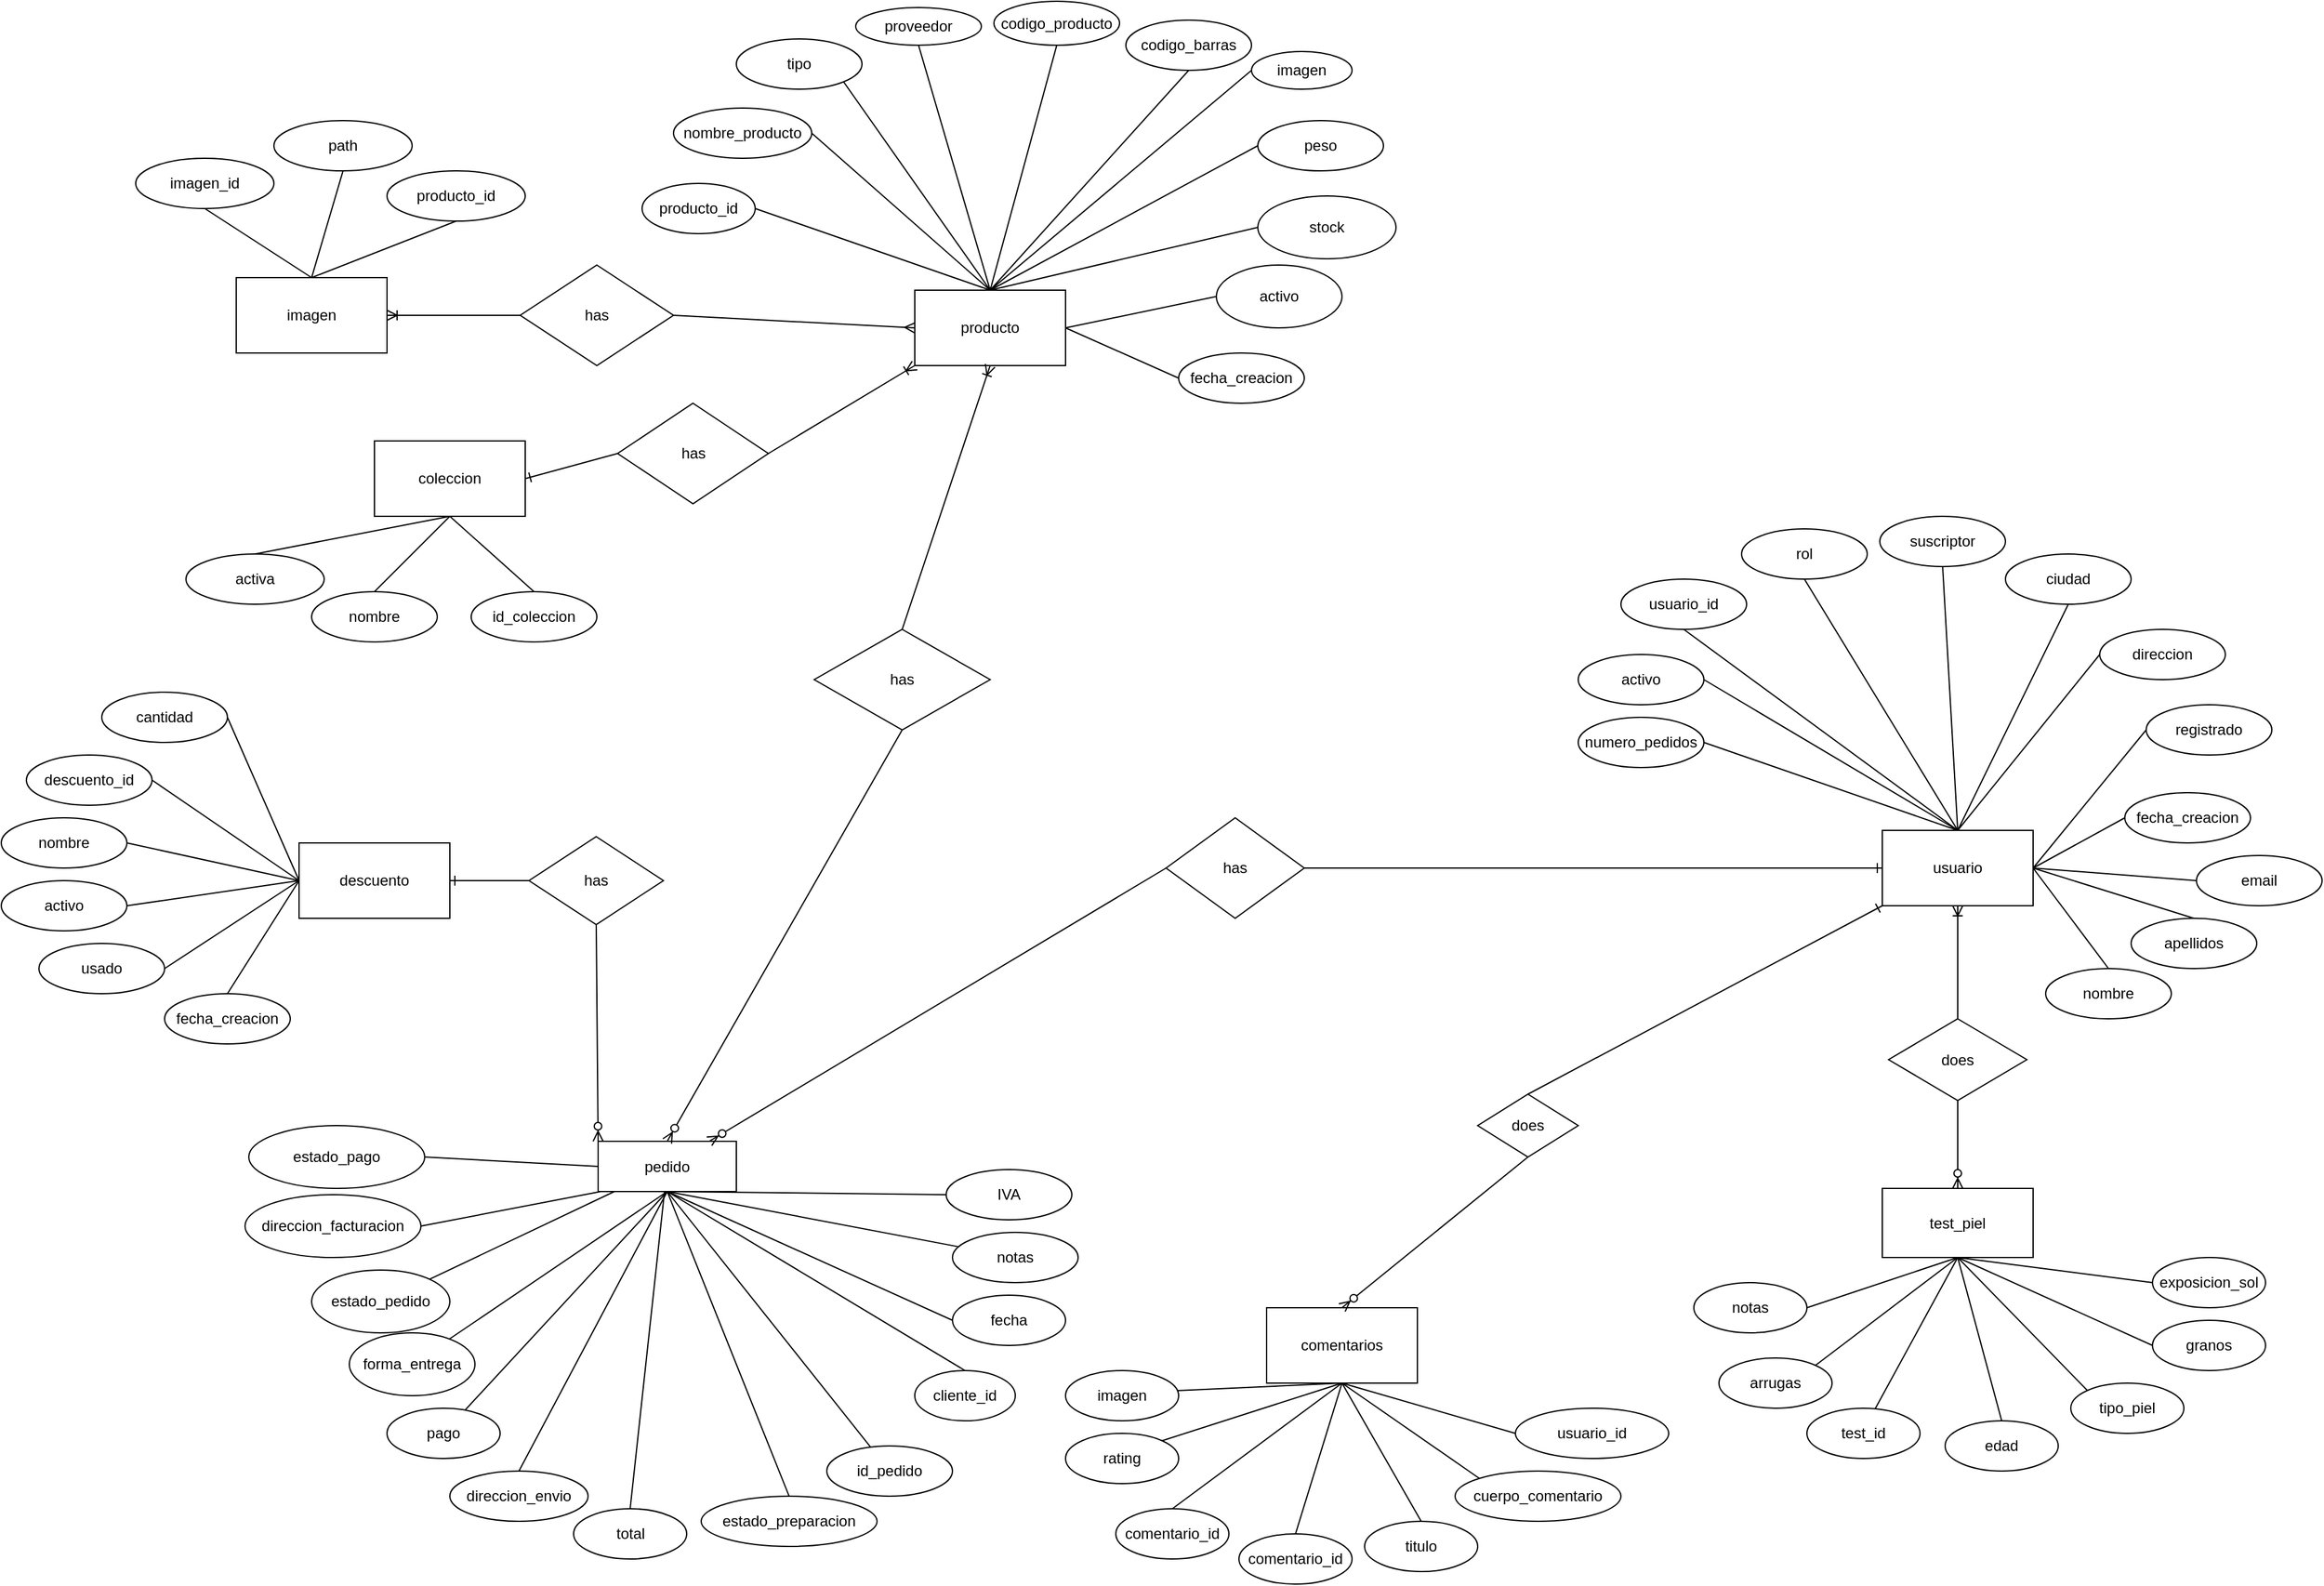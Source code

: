 <mxfile version="13.7.3" type="device" pages="2"><diagram id="zxuZaNRLRZDYkhJj-503" name="Página-1"><mxGraphModel dx="2524" dy="1824" grid="1" gridSize="10" guides="1" tooltips="1" connect="1" arrows="1" fold="1" page="1" pageScale="1" pageWidth="827" pageHeight="1169" math="0" shadow="0"><root><mxCell id="0"/><mxCell id="1" parent="0"/><mxCell id="NPOERJeh_mtyMoiy7IK--37" style="edgeStyle=none;rounded=0;orthogonalLoop=1;jettySize=auto;html=1;exitX=0.5;exitY=0;exitDx=0;exitDy=0;entryX=1;entryY=1;entryDx=0;entryDy=0;endArrow=none;endFill=0;" edge="1" parent="1" source="DsxUc_ty-gmcyYNUU0UL-1" target="NPOERJeh_mtyMoiy7IK--24"><mxGeometry relative="1" as="geometry"/></mxCell><mxCell id="NPOERJeh_mtyMoiy7IK--38" style="edgeStyle=none;rounded=0;orthogonalLoop=1;jettySize=auto;html=1;exitX=0.5;exitY=0;exitDx=0;exitDy=0;entryX=0;entryY=0.5;entryDx=0;entryDy=0;endArrow=none;endFill=0;" edge="1" parent="1" source="DsxUc_ty-gmcyYNUU0UL-1" target="NPOERJeh_mtyMoiy7IK--31"><mxGeometry relative="1" as="geometry"/></mxCell><mxCell id="DsxUc_ty-gmcyYNUU0UL-1" value="producto" style="rounded=0;whiteSpace=wrap;html=1;" parent="1" vertex="1"><mxGeometry x="-160" y="-50" width="120" height="60" as="geometry"/></mxCell><mxCell id="NPOERJeh_mtyMoiy7IK--61" style="edgeStyle=none;rounded=0;orthogonalLoop=1;jettySize=auto;html=1;exitX=0.5;exitY=0;exitDx=0;exitDy=0;entryX=0.5;entryY=1;entryDx=0;entryDy=0;endArrow=none;endFill=0;" edge="1" parent="1" source="DsxUc_ty-gmcyYNUU0UL-2" target="NPOERJeh_mtyMoiy7IK--59"><mxGeometry relative="1" as="geometry"/></mxCell><mxCell id="NPOERJeh_mtyMoiy7IK--90" style="edgeStyle=none;rounded=0;orthogonalLoop=1;jettySize=auto;html=1;exitX=1;exitY=0.5;exitDx=0;exitDy=0;entryX=0;entryY=0.5;entryDx=0;entryDy=0;endArrow=none;endFill=0;" edge="1" parent="1" source="DsxUc_ty-gmcyYNUU0UL-2" target="NPOERJeh_mtyMoiy7IK--89"><mxGeometry relative="1" as="geometry"/></mxCell><mxCell id="NPOERJeh_mtyMoiy7IK--100" style="edgeStyle=none;rounded=0;orthogonalLoop=1;jettySize=auto;html=1;exitX=0.5;exitY=0;exitDx=0;exitDy=0;endArrow=ERone;endFill=0;entryX=0;entryY=1;entryDx=0;entryDy=0;" edge="1" parent="1" source="NPOERJeh_mtyMoiy7IK--99" target="DsxUc_ty-gmcyYNUU0UL-2"><mxGeometry relative="1" as="geometry"><mxPoint x="140" y="460" as="targetPoint"/></mxGeometry></mxCell><mxCell id="NPOERJeh_mtyMoiy7IK--147" style="edgeStyle=none;rounded=0;orthogonalLoop=1;jettySize=auto;html=1;exitX=0.5;exitY=0;exitDx=0;exitDy=0;entryX=1;entryY=0.5;entryDx=0;entryDy=0;endArrow=none;endFill=0;" edge="1" parent="1" source="DsxUc_ty-gmcyYNUU0UL-2" target="NPOERJeh_mtyMoiy7IK--146"><mxGeometry relative="1" as="geometry"/></mxCell><mxCell id="DsxUc_ty-gmcyYNUU0UL-2" value="usuario" style="rounded=0;whiteSpace=wrap;html=1;" parent="1" vertex="1"><mxGeometry x="610" y="380" width="120" height="60" as="geometry"/></mxCell><mxCell id="1iP7ydgYrtWgFWghmV4T-2" style="rounded=0;orthogonalLoop=1;jettySize=auto;html=1;exitX=0.5;exitY=1;exitDx=0;exitDy=0;endArrow=none;endFill=0;" edge="1" parent="1" source="DsxUc_ty-gmcyYNUU0UL-4" target="1iP7ydgYrtWgFWghmV4T-3"><mxGeometry relative="1" as="geometry"><mxPoint x="-47" y="787.5" as="targetPoint"/></mxGeometry></mxCell><mxCell id="NPOERJeh_mtyMoiy7IK--8" value="" style="edgeStyle=none;rounded=0;orthogonalLoop=1;jettySize=auto;html=1;endArrow=none;endFill=0;exitX=0.5;exitY=1;exitDx=0;exitDy=0;" edge="1" parent="1" source="DsxUc_ty-gmcyYNUU0UL-4" target="1iP7ydgYrtWgFWghmV4T-8"><mxGeometry relative="1" as="geometry"/></mxCell><mxCell id="NPOERJeh_mtyMoiy7IK--14" value="" style="edgeStyle=none;rounded=0;orthogonalLoop=1;jettySize=auto;html=1;endArrow=none;endFill=0;exitX=0.5;exitY=1;exitDx=0;exitDy=0;" edge="1" parent="1" source="DsxUc_ty-gmcyYNUU0UL-4" target="NPOERJeh_mtyMoiy7IK--13"><mxGeometry relative="1" as="geometry"/></mxCell><mxCell id="NPOERJeh_mtyMoiy7IK--15" value="" style="edgeStyle=none;rounded=0;orthogonalLoop=1;jettySize=auto;html=1;endArrow=none;endFill=0;entryX=1;entryY=0.5;entryDx=0;entryDy=0;exitX=0.114;exitY=0.95;exitDx=0;exitDy=0;exitPerimeter=0;" edge="1" parent="1" source="DsxUc_ty-gmcyYNUU0UL-4" target="NPOERJeh_mtyMoiy7IK--22"><mxGeometry relative="1" as="geometry"/></mxCell><mxCell id="NPOERJeh_mtyMoiy7IK--17" value="" style="edgeStyle=none;rounded=0;orthogonalLoop=1;jettySize=auto;html=1;endArrow=none;endFill=0;entryX=1;entryY=0;entryDx=0;entryDy=0;" edge="1" parent="1" source="DsxUc_ty-gmcyYNUU0UL-4" target="NPOERJeh_mtyMoiy7IK--136"><mxGeometry relative="1" as="geometry"><mxPoint x="-553.989" y="730.008" as="targetPoint"/></mxGeometry></mxCell><mxCell id="NPOERJeh_mtyMoiy7IK--19" value="" style="edgeStyle=none;rounded=0;orthogonalLoop=1;jettySize=auto;html=1;endArrow=none;endFill=0;entryX=0.5;entryY=0;entryDx=0;entryDy=0;exitX=0.5;exitY=1;exitDx=0;exitDy=0;" edge="1" parent="1" source="DsxUc_ty-gmcyYNUU0UL-4" target="NPOERJeh_mtyMoiy7IK--20"><mxGeometry relative="1" as="geometry"/></mxCell><mxCell id="NPOERJeh_mtyMoiy7IK--21" value="" style="edgeStyle=none;rounded=0;orthogonalLoop=1;jettySize=auto;html=1;endArrow=none;endFill=0;exitX=0.5;exitY=1;exitDx=0;exitDy=0;" edge="1" parent="1" source="DsxUc_ty-gmcyYNUU0UL-4" target="NPOERJeh_mtyMoiy7IK--18"><mxGeometry relative="1" as="geometry"/></mxCell><mxCell id="DsxUc_ty-gmcyYNUU0UL-4" value="pedido" style="rounded=0;whiteSpace=wrap;html=1;" parent="1" vertex="1"><mxGeometry x="-412" y="627.5" width="110" height="40" as="geometry"/></mxCell><mxCell id="1iP7ydgYrtWgFWghmV4T-3" value="id_pedido" style="ellipse;whiteSpace=wrap;html=1;" vertex="1" parent="1"><mxGeometry x="-230" y="870" width="100" height="40" as="geometry"/></mxCell><mxCell id="NPOERJeh_mtyMoiy7IK--12" style="edgeStyle=none;rounded=0;orthogonalLoop=1;jettySize=auto;html=1;exitX=0;exitY=0.5;exitDx=0;exitDy=0;entryX=0.5;entryY=1;entryDx=0;entryDy=0;endArrow=none;endFill=0;" edge="1" parent="1" source="1iP7ydgYrtWgFWghmV4T-6" target="DsxUc_ty-gmcyYNUU0UL-4"><mxGeometry relative="1" as="geometry"/></mxCell><mxCell id="1iP7ydgYrtWgFWghmV4T-6" value="fecha" style="ellipse;whiteSpace=wrap;html=1;" vertex="1" parent="1"><mxGeometry x="-130" y="750" width="90" height="40" as="geometry"/></mxCell><mxCell id="1iP7ydgYrtWgFWghmV4T-7" value="cliente_id" style="ellipse;whiteSpace=wrap;html=1;" vertex="1" parent="1"><mxGeometry x="-160" y="810" width="80" height="40" as="geometry"/></mxCell><mxCell id="1iP7ydgYrtWgFWghmV4T-8" value="pago" style="ellipse;whiteSpace=wrap;html=1;" vertex="1" parent="1"><mxGeometry x="-580" y="840" width="90" height="40" as="geometry"/></mxCell><mxCell id="NPOERJeh_mtyMoiy7IK--11" style="edgeStyle=none;rounded=0;orthogonalLoop=1;jettySize=auto;html=1;exitX=0.5;exitY=0;exitDx=0;exitDy=0;entryX=0.5;entryY=1;entryDx=0;entryDy=0;endArrow=none;endFill=0;" edge="1" parent="1" source="1iP7ydgYrtWgFWghmV4T-9" target="DsxUc_ty-gmcyYNUU0UL-4"><mxGeometry relative="1" as="geometry"/></mxCell><mxCell id="1iP7ydgYrtWgFWghmV4T-9" value="estado_preparacion" style="ellipse;whiteSpace=wrap;html=1;" vertex="1" parent="1"><mxGeometry x="-330" y="910" width="140" height="40" as="geometry"/></mxCell><mxCell id="1iP7ydgYrtWgFWghmV4T-10" value="total" style="ellipse;whiteSpace=wrap;html=1;" vertex="1" parent="1"><mxGeometry x="-431.5" y="920" width="90" height="40" as="geometry"/></mxCell><mxCell id="1iP7ydgYrtWgFWghmV4T-12" value="" style="endArrow=ERoneToMany;html=1;entryX=0.5;entryY=1;entryDx=0;entryDy=0;exitX=0.5;exitY=0;exitDx=0;exitDy=0;endFill=0;" edge="1" parent="1" source="1iP7ydgYrtWgFWghmV4T-13" target="DsxUc_ty-gmcyYNUU0UL-1"><mxGeometry width="50" height="50" relative="1" as="geometry"><mxPoint x="-110" y="200" as="sourcePoint"/><mxPoint x="-105" y="130" as="targetPoint"/></mxGeometry></mxCell><mxCell id="1iP7ydgYrtWgFWghmV4T-13" value="has" style="rhombus;whiteSpace=wrap;html=1;" vertex="1" parent="1"><mxGeometry x="-240" y="220" width="140" height="80" as="geometry"/></mxCell><mxCell id="NPOERJeh_mtyMoiy7IK--9" style="edgeStyle=none;rounded=0;orthogonalLoop=1;jettySize=auto;html=1;exitX=0.5;exitY=1;exitDx=0;exitDy=0;entryX=0.5;entryY=0;entryDx=0;entryDy=0;endArrow=none;endFill=0;" edge="1" parent="1" source="1iP7ydgYrtWgFWghmV4T-14" target="1iP7ydgYrtWgFWghmV4T-20"><mxGeometry relative="1" as="geometry"/></mxCell><mxCell id="NPOERJeh_mtyMoiy7IK--10" style="edgeStyle=none;rounded=0;orthogonalLoop=1;jettySize=auto;html=1;exitX=0.5;exitY=1;exitDx=0;exitDy=0;entryX=0.5;entryY=0;entryDx=0;entryDy=0;endArrow=none;endFill=0;" edge="1" parent="1" source="1iP7ydgYrtWgFWghmV4T-14" target="1iP7ydgYrtWgFWghmV4T-19"><mxGeometry relative="1" as="geometry"/></mxCell><mxCell id="NPOERJeh_mtyMoiy7IK--145" style="edgeStyle=none;rounded=0;orthogonalLoop=1;jettySize=auto;html=1;exitX=0.5;exitY=1;exitDx=0;exitDy=0;entryX=0.5;entryY=0;entryDx=0;entryDy=0;endArrow=none;endFill=0;" edge="1" parent="1" source="1iP7ydgYrtWgFWghmV4T-14" target="NPOERJeh_mtyMoiy7IK--144"><mxGeometry relative="1" as="geometry"/></mxCell><mxCell id="1iP7ydgYrtWgFWghmV4T-14" value="coleccion" style="rounded=0;whiteSpace=wrap;html=1;" vertex="1" parent="1"><mxGeometry x="-590" y="70" width="120" height="60" as="geometry"/></mxCell><mxCell id="1iP7ydgYrtWgFWghmV4T-15" value="has" style="rhombus;whiteSpace=wrap;html=1;" vertex="1" parent="1"><mxGeometry x="-396.5" y="40" width="120" height="80" as="geometry"/></mxCell><mxCell id="1iP7ydgYrtWgFWghmV4T-16" value="" style="endArrow=ERone;html=1;exitX=0;exitY=0.5;exitDx=0;exitDy=0;endFill=0;entryX=1;entryY=0.5;entryDx=0;entryDy=0;" edge="1" parent="1" source="1iP7ydgYrtWgFWghmV4T-15" target="1iP7ydgYrtWgFWghmV4T-14"><mxGeometry width="50" height="50" relative="1" as="geometry"><mxPoint x="-250" y="360" as="sourcePoint"/><mxPoint x="-390" y="150" as="targetPoint"/><Array as="points"/></mxGeometry></mxCell><mxCell id="1iP7ydgYrtWgFWghmV4T-18" value="" style="endArrow=ERoneToMany;html=1;entryX=0;entryY=1;entryDx=0;entryDy=0;exitX=1;exitY=0.5;exitDx=0;exitDy=0;endFill=0;" edge="1" parent="1" source="1iP7ydgYrtWgFWghmV4T-15" target="DsxUc_ty-gmcyYNUU0UL-1"><mxGeometry width="50" height="50" relative="1" as="geometry"><mxPoint x="-320" y="-20" as="sourcePoint"/><mxPoint x="-167" y="-15" as="targetPoint"/></mxGeometry></mxCell><mxCell id="1iP7ydgYrtWgFWghmV4T-19" value="id_coleccion" style="ellipse;whiteSpace=wrap;html=1;" vertex="1" parent="1"><mxGeometry x="-513" y="190" width="100" height="40" as="geometry"/></mxCell><mxCell id="1iP7ydgYrtWgFWghmV4T-20" value="nombre" style="ellipse;whiteSpace=wrap;html=1;" vertex="1" parent="1"><mxGeometry x="-640" y="190" width="100" height="40" as="geometry"/></mxCell><mxCell id="1iP7ydgYrtWgFWghmV4T-22" value="" style="endArrow=ERzeroToMany;html=1;exitX=0.5;exitY=1;exitDx=0;exitDy=0;endFill=1;entryX=0.5;entryY=0;entryDx=0;entryDy=0;" edge="1" parent="1" source="1iP7ydgYrtWgFWghmV4T-13" target="DsxUc_ty-gmcyYNUU0UL-4"><mxGeometry width="50" height="50" relative="1" as="geometry"><mxPoint x="-180" y="330" as="sourcePoint"/><mxPoint x="-70" y="290" as="targetPoint"/></mxGeometry></mxCell><mxCell id="1iP7ydgYrtWgFWghmV4T-23" style="rounded=0;orthogonalLoop=1;jettySize=auto;html=1;endArrow=none;endFill=0;exitX=0.5;exitY=1;exitDx=0;exitDy=0;entryX=0.5;entryY=0;entryDx=0;entryDy=0;" edge="1" parent="1" source="DsxUc_ty-gmcyYNUU0UL-4" target="1iP7ydgYrtWgFWghmV4T-7"><mxGeometry relative="1" as="geometry"><mxPoint x="-396.342" y="767.96" as="targetPoint"/><mxPoint x="-337" y="687.5" as="sourcePoint"/></mxGeometry></mxCell><mxCell id="1iP7ydgYrtWgFWghmV4T-24" style="rounded=0;orthogonalLoop=1;jettySize=auto;html=1;endArrow=none;endFill=0;entryX=0.5;entryY=0;entryDx=0;entryDy=0;" edge="1" parent="1" source="DsxUc_ty-gmcyYNUU0UL-4" target="1iP7ydgYrtWgFWghmV4T-10"><mxGeometry relative="1" as="geometry"><mxPoint x="-467.002" y="732.73" as="targetPoint"/><mxPoint x="-417.66" y="642.27" as="sourcePoint"/></mxGeometry></mxCell><mxCell id="NPOERJeh_mtyMoiy7IK--5" value="" style="edgeStyle=none;rounded=0;orthogonalLoop=1;jettySize=auto;html=1;endArrow=ERone;endFill=0;" edge="1" parent="1" source="NPOERJeh_mtyMoiy7IK--4" target="DsxUc_ty-gmcyYNUU0UL-2"><mxGeometry relative="1" as="geometry"/></mxCell><mxCell id="NPOERJeh_mtyMoiy7IK--6" value="" style="edgeStyle=none;rounded=0;orthogonalLoop=1;jettySize=auto;html=1;endArrow=ERzeroToMany;endFill=1;exitX=0;exitY=0.5;exitDx=0;exitDy=0;" edge="1" parent="1" source="NPOERJeh_mtyMoiy7IK--4" target="DsxUc_ty-gmcyYNUU0UL-4"><mxGeometry relative="1" as="geometry"><mxPoint x="40" y="530" as="sourcePoint"/></mxGeometry></mxCell><mxCell id="NPOERJeh_mtyMoiy7IK--4" value="has" style="rhombus;whiteSpace=wrap;html=1;" vertex="1" parent="1"><mxGeometry x="40" y="370" width="110" height="80" as="geometry"/></mxCell><mxCell id="NPOERJeh_mtyMoiy7IK--13" value="forma_entrega" style="ellipse;whiteSpace=wrap;html=1;" vertex="1" parent="1"><mxGeometry x="-610" y="780" width="100" height="50" as="geometry"/></mxCell><mxCell id="NPOERJeh_mtyMoiy7IK--18" value="notas" style="ellipse;whiteSpace=wrap;html=1;" vertex="1" parent="1"><mxGeometry x="-130" y="700" width="100" height="40" as="geometry"/></mxCell><mxCell id="NPOERJeh_mtyMoiy7IK--20" value="direccion_envio" style="ellipse;whiteSpace=wrap;html=1;" vertex="1" parent="1"><mxGeometry x="-530" y="890" width="110" height="40" as="geometry"/></mxCell><mxCell id="NPOERJeh_mtyMoiy7IK--22" value="direccion_facturacion" style="ellipse;whiteSpace=wrap;html=1;" vertex="1" parent="1"><mxGeometry x="-693" y="670" width="140" height="50" as="geometry"/></mxCell><mxCell id="NPOERJeh_mtyMoiy7IK--24" value="tipo" style="ellipse;whiteSpace=wrap;html=1;" vertex="1" parent="1"><mxGeometry x="-302" y="-250" width="100" height="40" as="geometry"/></mxCell><mxCell id="NPOERJeh_mtyMoiy7IK--45" style="edgeStyle=none;rounded=0;orthogonalLoop=1;jettySize=auto;html=1;exitX=0;exitY=0.5;exitDx=0;exitDy=0;entryX=0.5;entryY=0;entryDx=0;entryDy=0;endArrow=none;endFill=0;" edge="1" parent="1" source="NPOERJeh_mtyMoiy7IK--26" target="DsxUc_ty-gmcyYNUU0UL-1"><mxGeometry relative="1" as="geometry"/></mxCell><mxCell id="NPOERJeh_mtyMoiy7IK--26" value="stock" style="ellipse;whiteSpace=wrap;html=1;" vertex="1" parent="1"><mxGeometry x="113" y="-125" width="110" height="50" as="geometry"/></mxCell><mxCell id="NPOERJeh_mtyMoiy7IK--27" value="codigo_producto" style="ellipse;whiteSpace=wrap;html=1;" vertex="1" parent="1"><mxGeometry x="-97" y="-280" width="100" height="35" as="geometry"/></mxCell><mxCell id="NPOERJeh_mtyMoiy7IK--39" style="edgeStyle=none;rounded=0;orthogonalLoop=1;jettySize=auto;html=1;exitX=0;exitY=0.5;exitDx=0;exitDy=0;entryX=0.5;entryY=0;entryDx=0;entryDy=0;endArrow=none;endFill=0;" edge="1" parent="1" source="NPOERJeh_mtyMoiy7IK--28" target="DsxUc_ty-gmcyYNUU0UL-1"><mxGeometry relative="1" as="geometry"/></mxCell><mxCell id="NPOERJeh_mtyMoiy7IK--28" value="peso" style="ellipse;whiteSpace=wrap;html=1;" vertex="1" parent="1"><mxGeometry x="113" y="-185" width="100" height="40" as="geometry"/></mxCell><mxCell id="NPOERJeh_mtyMoiy7IK--41" style="edgeStyle=none;rounded=0;orthogonalLoop=1;jettySize=auto;html=1;exitX=1;exitY=0.5;exitDx=0;exitDy=0;entryX=0.5;entryY=0;entryDx=0;entryDy=0;endArrow=none;endFill=0;" edge="1" parent="1" source="NPOERJeh_mtyMoiy7IK--29" target="DsxUc_ty-gmcyYNUU0UL-1"><mxGeometry relative="1" as="geometry"/></mxCell><mxCell id="NPOERJeh_mtyMoiy7IK--29" value="producto_id" style="ellipse;whiteSpace=wrap;html=1;" vertex="1" parent="1"><mxGeometry x="-377" y="-135" width="90" height="40" as="geometry"/></mxCell><mxCell id="NPOERJeh_mtyMoiy7IK--40" style="edgeStyle=none;rounded=0;orthogonalLoop=1;jettySize=auto;html=1;exitX=1;exitY=0.5;exitDx=0;exitDy=0;entryX=0.5;entryY=0;entryDx=0;entryDy=0;endArrow=none;endFill=0;" edge="1" parent="1" source="NPOERJeh_mtyMoiy7IK--30" target="DsxUc_ty-gmcyYNUU0UL-1"><mxGeometry relative="1" as="geometry"/></mxCell><mxCell id="NPOERJeh_mtyMoiy7IK--30" value="nombre_producto" style="ellipse;whiteSpace=wrap;html=1;" vertex="1" parent="1"><mxGeometry x="-352" y="-195" width="110" height="40" as="geometry"/></mxCell><mxCell id="NPOERJeh_mtyMoiy7IK--31" value="imagen" style="ellipse;whiteSpace=wrap;html=1;" vertex="1" parent="1"><mxGeometry x="108" y="-240" width="80" height="30" as="geometry"/></mxCell><mxCell id="NPOERJeh_mtyMoiy7IK--32" value="codigo_barras" style="ellipse;whiteSpace=wrap;html=1;" vertex="1" parent="1"><mxGeometry x="8" y="-265" width="100" height="40" as="geometry"/></mxCell><mxCell id="NPOERJeh_mtyMoiy7IK--33" value="proveedor" style="ellipse;whiteSpace=wrap;html=1;" vertex="1" parent="1"><mxGeometry x="-207" y="-275" width="100" height="30" as="geometry"/></mxCell><mxCell id="NPOERJeh_mtyMoiy7IK--34" value="" style="endArrow=none;html=1;entryX=0.5;entryY=1;entryDx=0;entryDy=0;exitX=0.5;exitY=0;exitDx=0;exitDy=0;" edge="1" parent="1" source="DsxUc_ty-gmcyYNUU0UL-1" target="NPOERJeh_mtyMoiy7IK--27"><mxGeometry width="50" height="50" relative="1" as="geometry"><mxPoint x="-107" y="-75" as="sourcePoint"/><mxPoint x="-57" y="-125" as="targetPoint"/></mxGeometry></mxCell><mxCell id="NPOERJeh_mtyMoiy7IK--35" value="" style="endArrow=none;html=1;entryX=0.5;entryY=1;entryDx=0;entryDy=0;exitX=0.5;exitY=0;exitDx=0;exitDy=0;" edge="1" parent="1" source="DsxUc_ty-gmcyYNUU0UL-1" target="NPOERJeh_mtyMoiy7IK--33"><mxGeometry width="50" height="50" relative="1" as="geometry"><mxPoint x="-162" y="-75" as="sourcePoint"/><mxPoint x="-112" y="-125" as="targetPoint"/></mxGeometry></mxCell><mxCell id="NPOERJeh_mtyMoiy7IK--36" value="" style="endArrow=none;html=1;exitX=0.5;exitY=0;exitDx=0;exitDy=0;entryX=0.5;entryY=1;entryDx=0;entryDy=0;" edge="1" parent="1" source="DsxUc_ty-gmcyYNUU0UL-1" target="NPOERJeh_mtyMoiy7IK--32"><mxGeometry width="50" height="50" relative="1" as="geometry"><mxPoint x="-72" y="-55" as="sourcePoint"/><mxPoint x="-22" y="-105" as="targetPoint"/></mxGeometry></mxCell><mxCell id="NPOERJeh_mtyMoiy7IK--47" style="edgeStyle=none;rounded=0;orthogonalLoop=1;jettySize=auto;html=1;exitX=0;exitY=0.5;exitDx=0;exitDy=0;entryX=1;entryY=0.5;entryDx=0;entryDy=0;endArrow=none;endFill=0;" edge="1" parent="1" source="NPOERJeh_mtyMoiy7IK--46" target="DsxUc_ty-gmcyYNUU0UL-1"><mxGeometry relative="1" as="geometry"/></mxCell><mxCell id="NPOERJeh_mtyMoiy7IK--46" value="activo" style="ellipse;whiteSpace=wrap;html=1;" vertex="1" parent="1"><mxGeometry x="80" y="-70" width="100" height="50" as="geometry"/></mxCell><mxCell id="NPOERJeh_mtyMoiy7IK--62" style="edgeStyle=none;rounded=0;orthogonalLoop=1;jettySize=auto;html=1;exitX=0.5;exitY=1;exitDx=0;exitDy=0;entryX=0.5;entryY=0;entryDx=0;entryDy=0;endArrow=none;endFill=0;" edge="1" parent="1" source="NPOERJeh_mtyMoiy7IK--52" target="DsxUc_ty-gmcyYNUU0UL-2"><mxGeometry relative="1" as="geometry"/></mxCell><mxCell id="NPOERJeh_mtyMoiy7IK--52" value="rol" style="ellipse;whiteSpace=wrap;html=1;" vertex="1" parent="1"><mxGeometry x="498" y="140" width="100" height="40" as="geometry"/></mxCell><mxCell id="NPOERJeh_mtyMoiy7IK--63" style="edgeStyle=none;rounded=0;orthogonalLoop=1;jettySize=auto;html=1;exitX=0.5;exitY=1;exitDx=0;exitDy=0;entryX=0.5;entryY=0;entryDx=0;entryDy=0;endArrow=none;endFill=0;" edge="1" parent="1" source="NPOERJeh_mtyMoiy7IK--53" target="DsxUc_ty-gmcyYNUU0UL-2"><mxGeometry relative="1" as="geometry"/></mxCell><mxCell id="NPOERJeh_mtyMoiy7IK--53" value="suscriptor" style="ellipse;whiteSpace=wrap;html=1;" vertex="1" parent="1"><mxGeometry x="608" y="130" width="100" height="40" as="geometry"/></mxCell><mxCell id="NPOERJeh_mtyMoiy7IK--64" style="edgeStyle=none;rounded=0;orthogonalLoop=1;jettySize=auto;html=1;exitX=0.5;exitY=1;exitDx=0;exitDy=0;entryX=0.5;entryY=0;entryDx=0;entryDy=0;endArrow=none;endFill=0;" edge="1" parent="1" source="NPOERJeh_mtyMoiy7IK--54" target="DsxUc_ty-gmcyYNUU0UL-2"><mxGeometry relative="1" as="geometry"/></mxCell><mxCell id="NPOERJeh_mtyMoiy7IK--54" value="ciudad" style="ellipse;whiteSpace=wrap;html=1;" vertex="1" parent="1"><mxGeometry x="708" y="160" width="100" height="40" as="geometry"/></mxCell><mxCell id="NPOERJeh_mtyMoiy7IK--65" style="edgeStyle=none;rounded=0;orthogonalLoop=1;jettySize=auto;html=1;exitX=0;exitY=0.5;exitDx=0;exitDy=0;entryX=0.5;entryY=0;entryDx=0;entryDy=0;endArrow=none;endFill=0;" edge="1" parent="1" source="NPOERJeh_mtyMoiy7IK--55" target="DsxUc_ty-gmcyYNUU0UL-2"><mxGeometry relative="1" as="geometry"/></mxCell><mxCell id="NPOERJeh_mtyMoiy7IK--55" value="direccion" style="ellipse;whiteSpace=wrap;html=1;" vertex="1" parent="1"><mxGeometry x="783" y="220" width="100" height="40" as="geometry"/></mxCell><mxCell id="NPOERJeh_mtyMoiy7IK--67" style="edgeStyle=none;rounded=0;orthogonalLoop=1;jettySize=auto;html=1;exitX=0;exitY=0.5;exitDx=0;exitDy=0;entryX=1;entryY=0.5;entryDx=0;entryDy=0;endArrow=none;endFill=0;" edge="1" parent="1" source="NPOERJeh_mtyMoiy7IK--56" target="DsxUc_ty-gmcyYNUU0UL-2"><mxGeometry relative="1" as="geometry"/></mxCell><mxCell id="NPOERJeh_mtyMoiy7IK--56" value="email" style="ellipse;whiteSpace=wrap;html=1;" vertex="1" parent="1"><mxGeometry x="860" y="400" width="100" height="40" as="geometry"/></mxCell><mxCell id="NPOERJeh_mtyMoiy7IK--68" style="edgeStyle=none;rounded=0;orthogonalLoop=1;jettySize=auto;html=1;exitX=0.5;exitY=0;exitDx=0;exitDy=0;entryX=1;entryY=0.5;entryDx=0;entryDy=0;endArrow=none;endFill=0;" edge="1" parent="1" source="NPOERJeh_mtyMoiy7IK--57" target="DsxUc_ty-gmcyYNUU0UL-2"><mxGeometry relative="1" as="geometry"/></mxCell><mxCell id="NPOERJeh_mtyMoiy7IK--57" value="apellidos" style="ellipse;whiteSpace=wrap;html=1;" vertex="1" parent="1"><mxGeometry x="808" y="450" width="100" height="40" as="geometry"/></mxCell><mxCell id="NPOERJeh_mtyMoiy7IK--69" style="edgeStyle=none;rounded=0;orthogonalLoop=1;jettySize=auto;html=1;exitX=0.5;exitY=0;exitDx=0;exitDy=0;entryX=1;entryY=0.5;entryDx=0;entryDy=0;endArrow=none;endFill=0;" edge="1" parent="1" source="NPOERJeh_mtyMoiy7IK--58" target="DsxUc_ty-gmcyYNUU0UL-2"><mxGeometry relative="1" as="geometry"/></mxCell><mxCell id="NPOERJeh_mtyMoiy7IK--58" value="nombre" style="ellipse;whiteSpace=wrap;html=1;" vertex="1" parent="1"><mxGeometry x="740" y="490" width="100" height="40" as="geometry"/></mxCell><mxCell id="NPOERJeh_mtyMoiy7IK--59" value="usuario_id" style="ellipse;whiteSpace=wrap;html=1;" vertex="1" parent="1"><mxGeometry x="402" y="180" width="100" height="40" as="geometry"/></mxCell><mxCell id="NPOERJeh_mtyMoiy7IK--66" style="edgeStyle=none;rounded=0;orthogonalLoop=1;jettySize=auto;html=1;exitX=0;exitY=0.5;exitDx=0;exitDy=0;entryX=1;entryY=0.5;entryDx=0;entryDy=0;endArrow=none;endFill=0;" edge="1" parent="1" source="NPOERJeh_mtyMoiy7IK--60" target="DsxUc_ty-gmcyYNUU0UL-2"><mxGeometry relative="1" as="geometry"/></mxCell><mxCell id="NPOERJeh_mtyMoiy7IK--60" value="fecha_creacion" style="ellipse;whiteSpace=wrap;html=1;" vertex="1" parent="1"><mxGeometry x="803" y="350" width="100" height="40" as="geometry"/></mxCell><mxCell id="NPOERJeh_mtyMoiy7IK--73" style="edgeStyle=none;rounded=0;orthogonalLoop=1;jettySize=auto;html=1;exitX=0;exitY=0.5;exitDx=0;exitDy=0;endArrow=ERone;endFill=0;entryX=1;entryY=0.5;entryDx=0;entryDy=0;" edge="1" parent="1" source="NPOERJeh_mtyMoiy7IK--71" target="NPOERJeh_mtyMoiy7IK--70"><mxGeometry relative="1" as="geometry"><mxPoint x="-510" y="510" as="targetPoint"/></mxGeometry></mxCell><mxCell id="NPOERJeh_mtyMoiy7IK--77" style="edgeStyle=none;rounded=0;orthogonalLoop=1;jettySize=auto;html=1;exitX=0;exitY=0.5;exitDx=0;exitDy=0;endArrow=none;endFill=0;entryX=1;entryY=0.5;entryDx=0;entryDy=0;" edge="1" parent="1" source="NPOERJeh_mtyMoiy7IK--70" target="NPOERJeh_mtyMoiy7IK--76"><mxGeometry relative="1" as="geometry"><mxPoint x="-747" y="430" as="targetPoint"/></mxGeometry></mxCell><mxCell id="NPOERJeh_mtyMoiy7IK--80" style="edgeStyle=none;rounded=0;orthogonalLoop=1;jettySize=auto;html=1;exitX=0;exitY=0.5;exitDx=0;exitDy=0;entryX=1;entryY=0.5;entryDx=0;entryDy=0;endArrow=none;endFill=0;" edge="1" parent="1" source="NPOERJeh_mtyMoiy7IK--70" target="NPOERJeh_mtyMoiy7IK--79"><mxGeometry relative="1" as="geometry"/></mxCell><mxCell id="NPOERJeh_mtyMoiy7IK--82" style="edgeStyle=none;rounded=0;orthogonalLoop=1;jettySize=auto;html=1;exitX=0;exitY=0.5;exitDx=0;exitDy=0;entryX=1;entryY=0.5;entryDx=0;entryDy=0;endArrow=none;endFill=0;" edge="1" parent="1" source="NPOERJeh_mtyMoiy7IK--70" target="NPOERJeh_mtyMoiy7IK--81"><mxGeometry relative="1" as="geometry"/></mxCell><mxCell id="NPOERJeh_mtyMoiy7IK--84" style="edgeStyle=none;rounded=0;orthogonalLoop=1;jettySize=auto;html=1;exitX=0;exitY=0.5;exitDx=0;exitDy=0;entryX=0.5;entryY=0;entryDx=0;entryDy=0;endArrow=none;endFill=0;" edge="1" parent="1" source="NPOERJeh_mtyMoiy7IK--70" target="NPOERJeh_mtyMoiy7IK--83"><mxGeometry relative="1" as="geometry"/></mxCell><mxCell id="NPOERJeh_mtyMoiy7IK--70" value="descuento" style="rounded=0;whiteSpace=wrap;html=1;" vertex="1" parent="1"><mxGeometry x="-650" y="390" width="120" height="60" as="geometry"/></mxCell><mxCell id="NPOERJeh_mtyMoiy7IK--74" style="edgeStyle=none;rounded=0;orthogonalLoop=1;jettySize=auto;html=1;exitX=0.5;exitY=1;exitDx=0;exitDy=0;entryX=0;entryY=0;entryDx=0;entryDy=0;endArrow=ERzeroToMany;endFill=1;" edge="1" parent="1" source="NPOERJeh_mtyMoiy7IK--71" target="DsxUc_ty-gmcyYNUU0UL-4"><mxGeometry relative="1" as="geometry"/></mxCell><mxCell id="NPOERJeh_mtyMoiy7IK--71" value="has" style="rhombus;whiteSpace=wrap;html=1;" vertex="1" parent="1"><mxGeometry x="-467" y="385" width="107" height="70" as="geometry"/></mxCell><mxCell id="NPOERJeh_mtyMoiy7IK--78" style="edgeStyle=none;rounded=0;orthogonalLoop=1;jettySize=auto;html=1;exitX=1;exitY=0.5;exitDx=0;exitDy=0;entryX=0;entryY=0.5;entryDx=0;entryDy=0;endArrow=none;endFill=0;" edge="1" parent="1" source="NPOERJeh_mtyMoiy7IK--75" target="NPOERJeh_mtyMoiy7IK--70"><mxGeometry relative="1" as="geometry"/></mxCell><mxCell id="NPOERJeh_mtyMoiy7IK--75" value="activo" style="ellipse;whiteSpace=wrap;html=1;" vertex="1" parent="1"><mxGeometry x="-887" y="420" width="100" height="40" as="geometry"/></mxCell><mxCell id="NPOERJeh_mtyMoiy7IK--76" value="nombre" style="ellipse;whiteSpace=wrap;html=1;" vertex="1" parent="1"><mxGeometry x="-887" y="370" width="100" height="40" as="geometry"/></mxCell><mxCell id="NPOERJeh_mtyMoiy7IK--79" value="descuento_id" style="ellipse;whiteSpace=wrap;html=1;" vertex="1" parent="1"><mxGeometry x="-867" y="320" width="100" height="40" as="geometry"/></mxCell><mxCell id="NPOERJeh_mtyMoiy7IK--81" value="usado" style="ellipse;whiteSpace=wrap;html=1;" vertex="1" parent="1"><mxGeometry x="-857" y="470" width="100" height="40" as="geometry"/></mxCell><mxCell id="NPOERJeh_mtyMoiy7IK--83" value="fecha_creacion" style="ellipse;whiteSpace=wrap;html=1;" vertex="1" parent="1"><mxGeometry x="-757" y="510" width="100" height="40" as="geometry"/></mxCell><mxCell id="NPOERJeh_mtyMoiy7IK--86" style="edgeStyle=none;rounded=0;orthogonalLoop=1;jettySize=auto;html=1;exitX=1;exitY=0.5;exitDx=0;exitDy=0;entryX=0;entryY=0.5;entryDx=0;entryDy=0;endArrow=none;endFill=0;" edge="1" parent="1" source="NPOERJeh_mtyMoiy7IK--85" target="NPOERJeh_mtyMoiy7IK--70"><mxGeometry relative="1" as="geometry"/></mxCell><mxCell id="NPOERJeh_mtyMoiy7IK--85" value="cantidad" style="ellipse;whiteSpace=wrap;html=1;" vertex="1" parent="1"><mxGeometry x="-807" y="270" width="100" height="40" as="geometry"/></mxCell><mxCell id="NPOERJeh_mtyMoiy7IK--88" style="edgeStyle=none;rounded=0;orthogonalLoop=1;jettySize=auto;html=1;exitX=0;exitY=0.5;exitDx=0;exitDy=0;entryX=1;entryY=0.5;entryDx=0;entryDy=0;endArrow=none;endFill=0;" edge="1" parent="1" source="NPOERJeh_mtyMoiy7IK--87" target="DsxUc_ty-gmcyYNUU0UL-1"><mxGeometry relative="1" as="geometry"/></mxCell><mxCell id="NPOERJeh_mtyMoiy7IK--87" value="fecha_creacion" style="ellipse;whiteSpace=wrap;html=1;" vertex="1" parent="1"><mxGeometry x="50" width="100" height="40" as="geometry"/></mxCell><mxCell id="NPOERJeh_mtyMoiy7IK--89" value="registrado" style="ellipse;whiteSpace=wrap;html=1;" vertex="1" parent="1"><mxGeometry x="820" y="280" width="100" height="40" as="geometry"/></mxCell><mxCell id="NPOERJeh_mtyMoiy7IK--92" style="edgeStyle=none;rounded=0;orthogonalLoop=1;jettySize=auto;html=1;exitX=1;exitY=0.5;exitDx=0;exitDy=0;entryX=0.5;entryY=0;entryDx=0;entryDy=0;endArrow=none;endFill=0;" edge="1" parent="1" source="NPOERJeh_mtyMoiy7IK--91" target="DsxUc_ty-gmcyYNUU0UL-2"><mxGeometry relative="1" as="geometry"/></mxCell><mxCell id="NPOERJeh_mtyMoiy7IK--91" value="activo" style="ellipse;whiteSpace=wrap;html=1;" vertex="1" parent="1"><mxGeometry x="368" y="240" width="100" height="40" as="geometry"/></mxCell><mxCell id="NPOERJeh_mtyMoiy7IK--141" style="edgeStyle=none;rounded=0;orthogonalLoop=1;jettySize=auto;html=1;exitX=0.5;exitY=0;exitDx=0;exitDy=0;entryX=0.5;entryY=1;entryDx=0;entryDy=0;endArrow=none;endFill=0;" edge="1" parent="1" source="NPOERJeh_mtyMoiy7IK--94" target="NPOERJeh_mtyMoiy7IK--138"><mxGeometry relative="1" as="geometry"/></mxCell><mxCell id="NPOERJeh_mtyMoiy7IK--142" style="edgeStyle=none;rounded=0;orthogonalLoop=1;jettySize=auto;html=1;exitX=0.5;exitY=0;exitDx=0;exitDy=0;entryX=0.5;entryY=1;entryDx=0;entryDy=0;endArrow=none;endFill=0;" edge="1" parent="1" source="NPOERJeh_mtyMoiy7IK--94" target="NPOERJeh_mtyMoiy7IK--139"><mxGeometry relative="1" as="geometry"/></mxCell><mxCell id="NPOERJeh_mtyMoiy7IK--143" style="edgeStyle=none;rounded=0;orthogonalLoop=1;jettySize=auto;html=1;exitX=0.5;exitY=0;exitDx=0;exitDy=0;entryX=0.5;entryY=1;entryDx=0;entryDy=0;endArrow=none;endFill=0;" edge="1" parent="1" source="NPOERJeh_mtyMoiy7IK--94" target="NPOERJeh_mtyMoiy7IK--140"><mxGeometry relative="1" as="geometry"/></mxCell><mxCell id="NPOERJeh_mtyMoiy7IK--94" value="imagen" style="rounded=0;whiteSpace=wrap;html=1;" vertex="1" parent="1"><mxGeometry x="-700" y="-60" width="120" height="60" as="geometry"/></mxCell><mxCell id="NPOERJeh_mtyMoiy7IK--96" style="edgeStyle=none;rounded=0;orthogonalLoop=1;jettySize=auto;html=1;exitX=1;exitY=0.5;exitDx=0;exitDy=0;entryX=0;entryY=0.5;entryDx=0;entryDy=0;endArrow=ERmany;endFill=0;" edge="1" parent="1" source="NPOERJeh_mtyMoiy7IK--95" target="DsxUc_ty-gmcyYNUU0UL-1"><mxGeometry relative="1" as="geometry"/></mxCell><mxCell id="NPOERJeh_mtyMoiy7IK--97" style="edgeStyle=none;rounded=0;orthogonalLoop=1;jettySize=auto;html=1;exitX=0;exitY=0.5;exitDx=0;exitDy=0;entryX=1;entryY=0.5;entryDx=0;entryDy=0;endArrow=ERoneToMany;endFill=0;" edge="1" parent="1" source="NPOERJeh_mtyMoiy7IK--95" target="NPOERJeh_mtyMoiy7IK--94"><mxGeometry relative="1" as="geometry"/></mxCell><mxCell id="NPOERJeh_mtyMoiy7IK--95" value="has" style="rhombus;whiteSpace=wrap;html=1;" vertex="1" parent="1"><mxGeometry x="-474" y="-70" width="122" height="80" as="geometry"/></mxCell><mxCell id="NPOERJeh_mtyMoiy7IK--109" style="edgeStyle=none;rounded=0;orthogonalLoop=1;jettySize=auto;html=1;exitX=0.5;exitY=1;exitDx=0;exitDy=0;entryX=1;entryY=0;entryDx=0;entryDy=0;endArrow=none;endFill=0;" edge="1" parent="1" source="NPOERJeh_mtyMoiy7IK--98" target="NPOERJeh_mtyMoiy7IK--107"><mxGeometry relative="1" as="geometry"/></mxCell><mxCell id="NPOERJeh_mtyMoiy7IK--110" style="edgeStyle=none;rounded=0;orthogonalLoop=1;jettySize=auto;html=1;exitX=0.5;exitY=1;exitDx=0;exitDy=0;entryX=0.5;entryY=0;entryDx=0;entryDy=0;endArrow=none;endFill=0;" edge="1" parent="1" source="NPOERJeh_mtyMoiy7IK--98" target="NPOERJeh_mtyMoiy7IK--102"><mxGeometry relative="1" as="geometry"/></mxCell><mxCell id="NPOERJeh_mtyMoiy7IK--111" style="edgeStyle=none;rounded=0;orthogonalLoop=1;jettySize=auto;html=1;exitX=0.5;exitY=1;exitDx=0;exitDy=0;entryX=0.5;entryY=0;entryDx=0;entryDy=0;endArrow=none;endFill=0;" edge="1" parent="1" source="NPOERJeh_mtyMoiy7IK--98" target="NPOERJeh_mtyMoiy7IK--103"><mxGeometry relative="1" as="geometry"/></mxCell><mxCell id="NPOERJeh_mtyMoiy7IK--112" style="edgeStyle=none;rounded=0;orthogonalLoop=1;jettySize=auto;html=1;exitX=0.5;exitY=1;exitDx=0;exitDy=0;entryX=0.5;entryY=0;entryDx=0;entryDy=0;endArrow=none;endFill=0;" edge="1" parent="1" source="NPOERJeh_mtyMoiy7IK--98" target="NPOERJeh_mtyMoiy7IK--104"><mxGeometry relative="1" as="geometry"/></mxCell><mxCell id="NPOERJeh_mtyMoiy7IK--113" style="edgeStyle=none;rounded=0;orthogonalLoop=1;jettySize=auto;html=1;exitX=0.5;exitY=1;exitDx=0;exitDy=0;entryX=0;entryY=0;entryDx=0;entryDy=0;endArrow=none;endFill=0;" edge="1" parent="1" source="NPOERJeh_mtyMoiy7IK--98" target="NPOERJeh_mtyMoiy7IK--105"><mxGeometry relative="1" as="geometry"/></mxCell><mxCell id="NPOERJeh_mtyMoiy7IK--114" style="edgeStyle=none;rounded=0;orthogonalLoop=1;jettySize=auto;html=1;exitX=0.5;exitY=1;exitDx=0;exitDy=0;entryX=0;entryY=0.5;entryDx=0;entryDy=0;endArrow=none;endFill=0;" edge="1" parent="1" source="NPOERJeh_mtyMoiy7IK--98" target="NPOERJeh_mtyMoiy7IK--106"><mxGeometry relative="1" as="geometry"/></mxCell><mxCell id="NPOERJeh_mtyMoiy7IK--115" style="edgeStyle=none;rounded=0;orthogonalLoop=1;jettySize=auto;html=1;exitX=0.5;exitY=1;exitDx=0;exitDy=0;entryX=0;entryY=0.5;entryDx=0;entryDy=0;endArrow=none;endFill=0;" edge="1" parent="1" source="NPOERJeh_mtyMoiy7IK--98" target="NPOERJeh_mtyMoiy7IK--108"><mxGeometry relative="1" as="geometry"/></mxCell><mxCell id="NPOERJeh_mtyMoiy7IK--98" value="comentarios" style="rounded=0;whiteSpace=wrap;html=1;" vertex="1" parent="1"><mxGeometry x="120" y="760" width="120" height="60" as="geometry"/></mxCell><mxCell id="NPOERJeh_mtyMoiy7IK--101" style="edgeStyle=none;rounded=0;orthogonalLoop=1;jettySize=auto;html=1;exitX=0.5;exitY=1;exitDx=0;exitDy=0;entryX=0.5;entryY=0;entryDx=0;entryDy=0;endArrow=ERzeroToMany;endFill=1;" edge="1" parent="1" source="NPOERJeh_mtyMoiy7IK--99" target="NPOERJeh_mtyMoiy7IK--98"><mxGeometry relative="1" as="geometry"/></mxCell><mxCell id="NPOERJeh_mtyMoiy7IK--99" value="does" style="rhombus;whiteSpace=wrap;html=1;" vertex="1" parent="1"><mxGeometry x="288" y="590" width="80" height="50" as="geometry"/></mxCell><mxCell id="NPOERJeh_mtyMoiy7IK--102" value="comentario_id" style="ellipse;whiteSpace=wrap;html=1;" vertex="1" parent="1"><mxGeometry y="920" width="90" height="40" as="geometry"/></mxCell><mxCell id="NPOERJeh_mtyMoiy7IK--103" value="comentario_id" style="ellipse;whiteSpace=wrap;html=1;" vertex="1" parent="1"><mxGeometry x="98" y="940" width="90" height="40" as="geometry"/></mxCell><mxCell id="NPOERJeh_mtyMoiy7IK--104" value="titulo" style="ellipse;whiteSpace=wrap;html=1;" vertex="1" parent="1"><mxGeometry x="198" y="930" width="90" height="40" as="geometry"/></mxCell><mxCell id="NPOERJeh_mtyMoiy7IK--105" value="cuerpo_comentario" style="ellipse;whiteSpace=wrap;html=1;" vertex="1" parent="1"><mxGeometry x="270" y="890" width="132" height="40" as="geometry"/></mxCell><mxCell id="NPOERJeh_mtyMoiy7IK--106" value="usuario_id" style="ellipse;whiteSpace=wrap;html=1;" vertex="1" parent="1"><mxGeometry x="318" y="840" width="122" height="40" as="geometry"/></mxCell><mxCell id="NPOERJeh_mtyMoiy7IK--107" value="rating" style="ellipse;whiteSpace=wrap;html=1;" vertex="1" parent="1"><mxGeometry x="-40" y="860" width="90" height="40" as="geometry"/></mxCell><mxCell id="NPOERJeh_mtyMoiy7IK--108" value="imagen" style="ellipse;whiteSpace=wrap;html=1;" vertex="1" parent="1"><mxGeometry x="-40" y="810" width="90" height="40" as="geometry"/></mxCell><mxCell id="NPOERJeh_mtyMoiy7IK--128" style="edgeStyle=none;rounded=0;orthogonalLoop=1;jettySize=auto;html=1;exitX=0.5;exitY=1;exitDx=0;exitDy=0;entryX=1;entryY=0.5;entryDx=0;entryDy=0;endArrow=none;endFill=0;" edge="1" parent="1" source="NPOERJeh_mtyMoiy7IK--116" target="NPOERJeh_mtyMoiy7IK--127"><mxGeometry relative="1" as="geometry"/></mxCell><mxCell id="NPOERJeh_mtyMoiy7IK--129" style="edgeStyle=none;rounded=0;orthogonalLoop=1;jettySize=auto;html=1;exitX=0.5;exitY=1;exitDx=0;exitDy=0;entryX=1;entryY=0;entryDx=0;entryDy=0;endArrow=none;endFill=0;" edge="1" parent="1" source="NPOERJeh_mtyMoiy7IK--116" target="NPOERJeh_mtyMoiy7IK--125"><mxGeometry relative="1" as="geometry"/></mxCell><mxCell id="NPOERJeh_mtyMoiy7IK--130" style="edgeStyle=none;rounded=0;orthogonalLoop=1;jettySize=auto;html=1;exitX=0.5;exitY=1;exitDx=0;exitDy=0;entryX=0.6;entryY=0.025;entryDx=0;entryDy=0;entryPerimeter=0;endArrow=none;endFill=0;" edge="1" parent="1" source="NPOERJeh_mtyMoiy7IK--116" target="NPOERJeh_mtyMoiy7IK--120"><mxGeometry relative="1" as="geometry"/></mxCell><mxCell id="NPOERJeh_mtyMoiy7IK--131" style="edgeStyle=none;rounded=0;orthogonalLoop=1;jettySize=auto;html=1;exitX=0.5;exitY=1;exitDx=0;exitDy=0;entryX=0.5;entryY=0;entryDx=0;entryDy=0;endArrow=none;endFill=0;" edge="1" parent="1" source="NPOERJeh_mtyMoiy7IK--116" target="NPOERJeh_mtyMoiy7IK--121"><mxGeometry relative="1" as="geometry"/></mxCell><mxCell id="NPOERJeh_mtyMoiy7IK--132" style="edgeStyle=none;rounded=0;orthogonalLoop=1;jettySize=auto;html=1;exitX=0.5;exitY=1;exitDx=0;exitDy=0;entryX=0;entryY=0;entryDx=0;entryDy=0;endArrow=none;endFill=0;" edge="1" parent="1" source="NPOERJeh_mtyMoiy7IK--116" target="NPOERJeh_mtyMoiy7IK--122"><mxGeometry relative="1" as="geometry"/></mxCell><mxCell id="NPOERJeh_mtyMoiy7IK--133" style="edgeStyle=none;rounded=0;orthogonalLoop=1;jettySize=auto;html=1;exitX=0.5;exitY=1;exitDx=0;exitDy=0;entryX=0;entryY=0.5;entryDx=0;entryDy=0;endArrow=none;endFill=0;" edge="1" parent="1" source="NPOERJeh_mtyMoiy7IK--116" target="NPOERJeh_mtyMoiy7IK--124"><mxGeometry relative="1" as="geometry"/></mxCell><mxCell id="NPOERJeh_mtyMoiy7IK--134" style="edgeStyle=none;rounded=0;orthogonalLoop=1;jettySize=auto;html=1;exitX=0.5;exitY=1;exitDx=0;exitDy=0;entryX=0;entryY=0.5;entryDx=0;entryDy=0;endArrow=none;endFill=0;" edge="1" parent="1" source="NPOERJeh_mtyMoiy7IK--116" target="NPOERJeh_mtyMoiy7IK--126"><mxGeometry relative="1" as="geometry"/></mxCell><mxCell id="NPOERJeh_mtyMoiy7IK--116" value="test_piel" style="rounded=0;whiteSpace=wrap;html=1;" vertex="1" parent="1"><mxGeometry x="610" y="665" width="120" height="55" as="geometry"/></mxCell><mxCell id="NPOERJeh_mtyMoiy7IK--118" style="edgeStyle=none;rounded=0;orthogonalLoop=1;jettySize=auto;html=1;exitX=0.5;exitY=0;exitDx=0;exitDy=0;entryX=0.5;entryY=1;entryDx=0;entryDy=0;endArrow=ERoneToMany;endFill=0;" edge="1" parent="1" source="NPOERJeh_mtyMoiy7IK--117" target="DsxUc_ty-gmcyYNUU0UL-2"><mxGeometry relative="1" as="geometry"/></mxCell><mxCell id="NPOERJeh_mtyMoiy7IK--119" style="edgeStyle=none;rounded=0;orthogonalLoop=1;jettySize=auto;html=1;exitX=0.5;exitY=1;exitDx=0;exitDy=0;entryX=0.5;entryY=0;entryDx=0;entryDy=0;endArrow=ERzeroToMany;endFill=1;" edge="1" parent="1" source="NPOERJeh_mtyMoiy7IK--117" target="NPOERJeh_mtyMoiy7IK--116"><mxGeometry relative="1" as="geometry"/></mxCell><mxCell id="NPOERJeh_mtyMoiy7IK--117" value="does" style="rhombus;whiteSpace=wrap;html=1;" vertex="1" parent="1"><mxGeometry x="615" y="530" width="110" height="65" as="geometry"/></mxCell><mxCell id="NPOERJeh_mtyMoiy7IK--120" value="test_id" style="ellipse;whiteSpace=wrap;html=1;" vertex="1" parent="1"><mxGeometry x="550" y="840" width="90" height="40" as="geometry"/></mxCell><mxCell id="NPOERJeh_mtyMoiy7IK--121" value="edad" style="ellipse;whiteSpace=wrap;html=1;" vertex="1" parent="1"><mxGeometry x="660" y="850" width="90" height="40" as="geometry"/></mxCell><mxCell id="NPOERJeh_mtyMoiy7IK--122" value="tipo_piel" style="ellipse;whiteSpace=wrap;html=1;" vertex="1" parent="1"><mxGeometry x="760" y="820" width="90" height="40" as="geometry"/></mxCell><mxCell id="NPOERJeh_mtyMoiy7IK--124" value="granos" style="ellipse;whiteSpace=wrap;html=1;" vertex="1" parent="1"><mxGeometry x="825" y="770" width="90" height="40" as="geometry"/></mxCell><mxCell id="NPOERJeh_mtyMoiy7IK--125" value="arrugas" style="ellipse;whiteSpace=wrap;html=1;" vertex="1" parent="1"><mxGeometry x="480" y="800" width="90" height="40" as="geometry"/></mxCell><mxCell id="NPOERJeh_mtyMoiy7IK--126" value="exposicion_sol" style="ellipse;whiteSpace=wrap;html=1;" vertex="1" parent="1"><mxGeometry x="825" y="720" width="90" height="40" as="geometry"/></mxCell><mxCell id="NPOERJeh_mtyMoiy7IK--127" value="notas" style="ellipse;whiteSpace=wrap;html=1;" vertex="1" parent="1"><mxGeometry x="460" y="740" width="90" height="40" as="geometry"/></mxCell><mxCell id="NPOERJeh_mtyMoiy7IK--137" style="edgeStyle=none;rounded=0;orthogonalLoop=1;jettySize=auto;html=1;exitX=1;exitY=0.5;exitDx=0;exitDy=0;entryX=0;entryY=0.5;entryDx=0;entryDy=0;endArrow=none;endFill=0;" edge="1" parent="1" source="NPOERJeh_mtyMoiy7IK--135" target="DsxUc_ty-gmcyYNUU0UL-4"><mxGeometry relative="1" as="geometry"/></mxCell><mxCell id="NPOERJeh_mtyMoiy7IK--135" value="estado_pago" style="ellipse;whiteSpace=wrap;html=1;" vertex="1" parent="1"><mxGeometry x="-690" y="615" width="140" height="50" as="geometry"/></mxCell><mxCell id="NPOERJeh_mtyMoiy7IK--136" value="estado_pedido" style="ellipse;whiteSpace=wrap;html=1;" vertex="1" parent="1"><mxGeometry x="-640" y="730" width="110" height="50" as="geometry"/></mxCell><mxCell id="NPOERJeh_mtyMoiy7IK--138" value="imagen_id" style="ellipse;whiteSpace=wrap;html=1;" vertex="1" parent="1"><mxGeometry x="-780" y="-155" width="110" height="40" as="geometry"/></mxCell><mxCell id="NPOERJeh_mtyMoiy7IK--139" value="path" style="ellipse;whiteSpace=wrap;html=1;" vertex="1" parent="1"><mxGeometry x="-670" y="-185" width="110" height="40" as="geometry"/></mxCell><mxCell id="NPOERJeh_mtyMoiy7IK--140" value="producto_id" style="ellipse;whiteSpace=wrap;html=1;" vertex="1" parent="1"><mxGeometry x="-580" y="-145" width="110" height="40" as="geometry"/></mxCell><mxCell id="NPOERJeh_mtyMoiy7IK--144" value="activa" style="ellipse;whiteSpace=wrap;html=1;" vertex="1" parent="1"><mxGeometry x="-740" y="160" width="110" height="40" as="geometry"/></mxCell><mxCell id="NPOERJeh_mtyMoiy7IK--146" value="numero_pedidos" style="ellipse;whiteSpace=wrap;html=1;" vertex="1" parent="1"><mxGeometry x="368" y="290" width="100" height="40" as="geometry"/></mxCell><mxCell id="NPOERJeh_mtyMoiy7IK--149" style="edgeStyle=none;rounded=0;orthogonalLoop=1;jettySize=auto;html=1;exitX=0;exitY=0.5;exitDx=0;exitDy=0;entryX=0.5;entryY=1;entryDx=0;entryDy=0;endArrow=none;endFill=0;" edge="1" parent="1" source="NPOERJeh_mtyMoiy7IK--148" target="DsxUc_ty-gmcyYNUU0UL-4"><mxGeometry relative="1" as="geometry"/></mxCell><mxCell id="NPOERJeh_mtyMoiy7IK--148" value="IVA" style="ellipse;whiteSpace=wrap;html=1;" vertex="1" parent="1"><mxGeometry x="-135" y="650" width="100" height="40" as="geometry"/></mxCell><mxCell id="NPOERJeh_mtyMoiy7IK--150" style="edgeStyle=none;rounded=0;orthogonalLoop=1;jettySize=auto;html=1;exitX=0.5;exitY=1;exitDx=0;exitDy=0;endArrow=none;endFill=0;" edge="1" parent="1" source="NPOERJeh_mtyMoiy7IK--30" target="NPOERJeh_mtyMoiy7IK--30"><mxGeometry relative="1" as="geometry"/></mxCell></root></mxGraphModel></diagram><diagram id="qP-gS6sP_kbFGcC0ylfA" name="Página-2"><mxGraphModel dx="870" dy="655" grid="1" gridSize="10" guides="1" tooltips="1" connect="1" arrows="1" fold="1" page="1" pageScale="1" pageWidth="827" pageHeight="1169" math="0" shadow="0"><root><mxCell id="fA2USKs4sGtl4X1_E9eG-0"/><mxCell id="fA2USKs4sGtl4X1_E9eG-1" parent="fA2USKs4sGtl4X1_E9eG-0"/></root></mxGraphModel></diagram></mxfile>